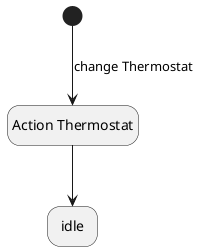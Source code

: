 @startuml
'https://plantuml.com/state-diagram
hide empty description

state "Action Thermostat" as actionthermo
[*] --> actionthermo : change Thermostat

actionthermo --> idle


@enduml